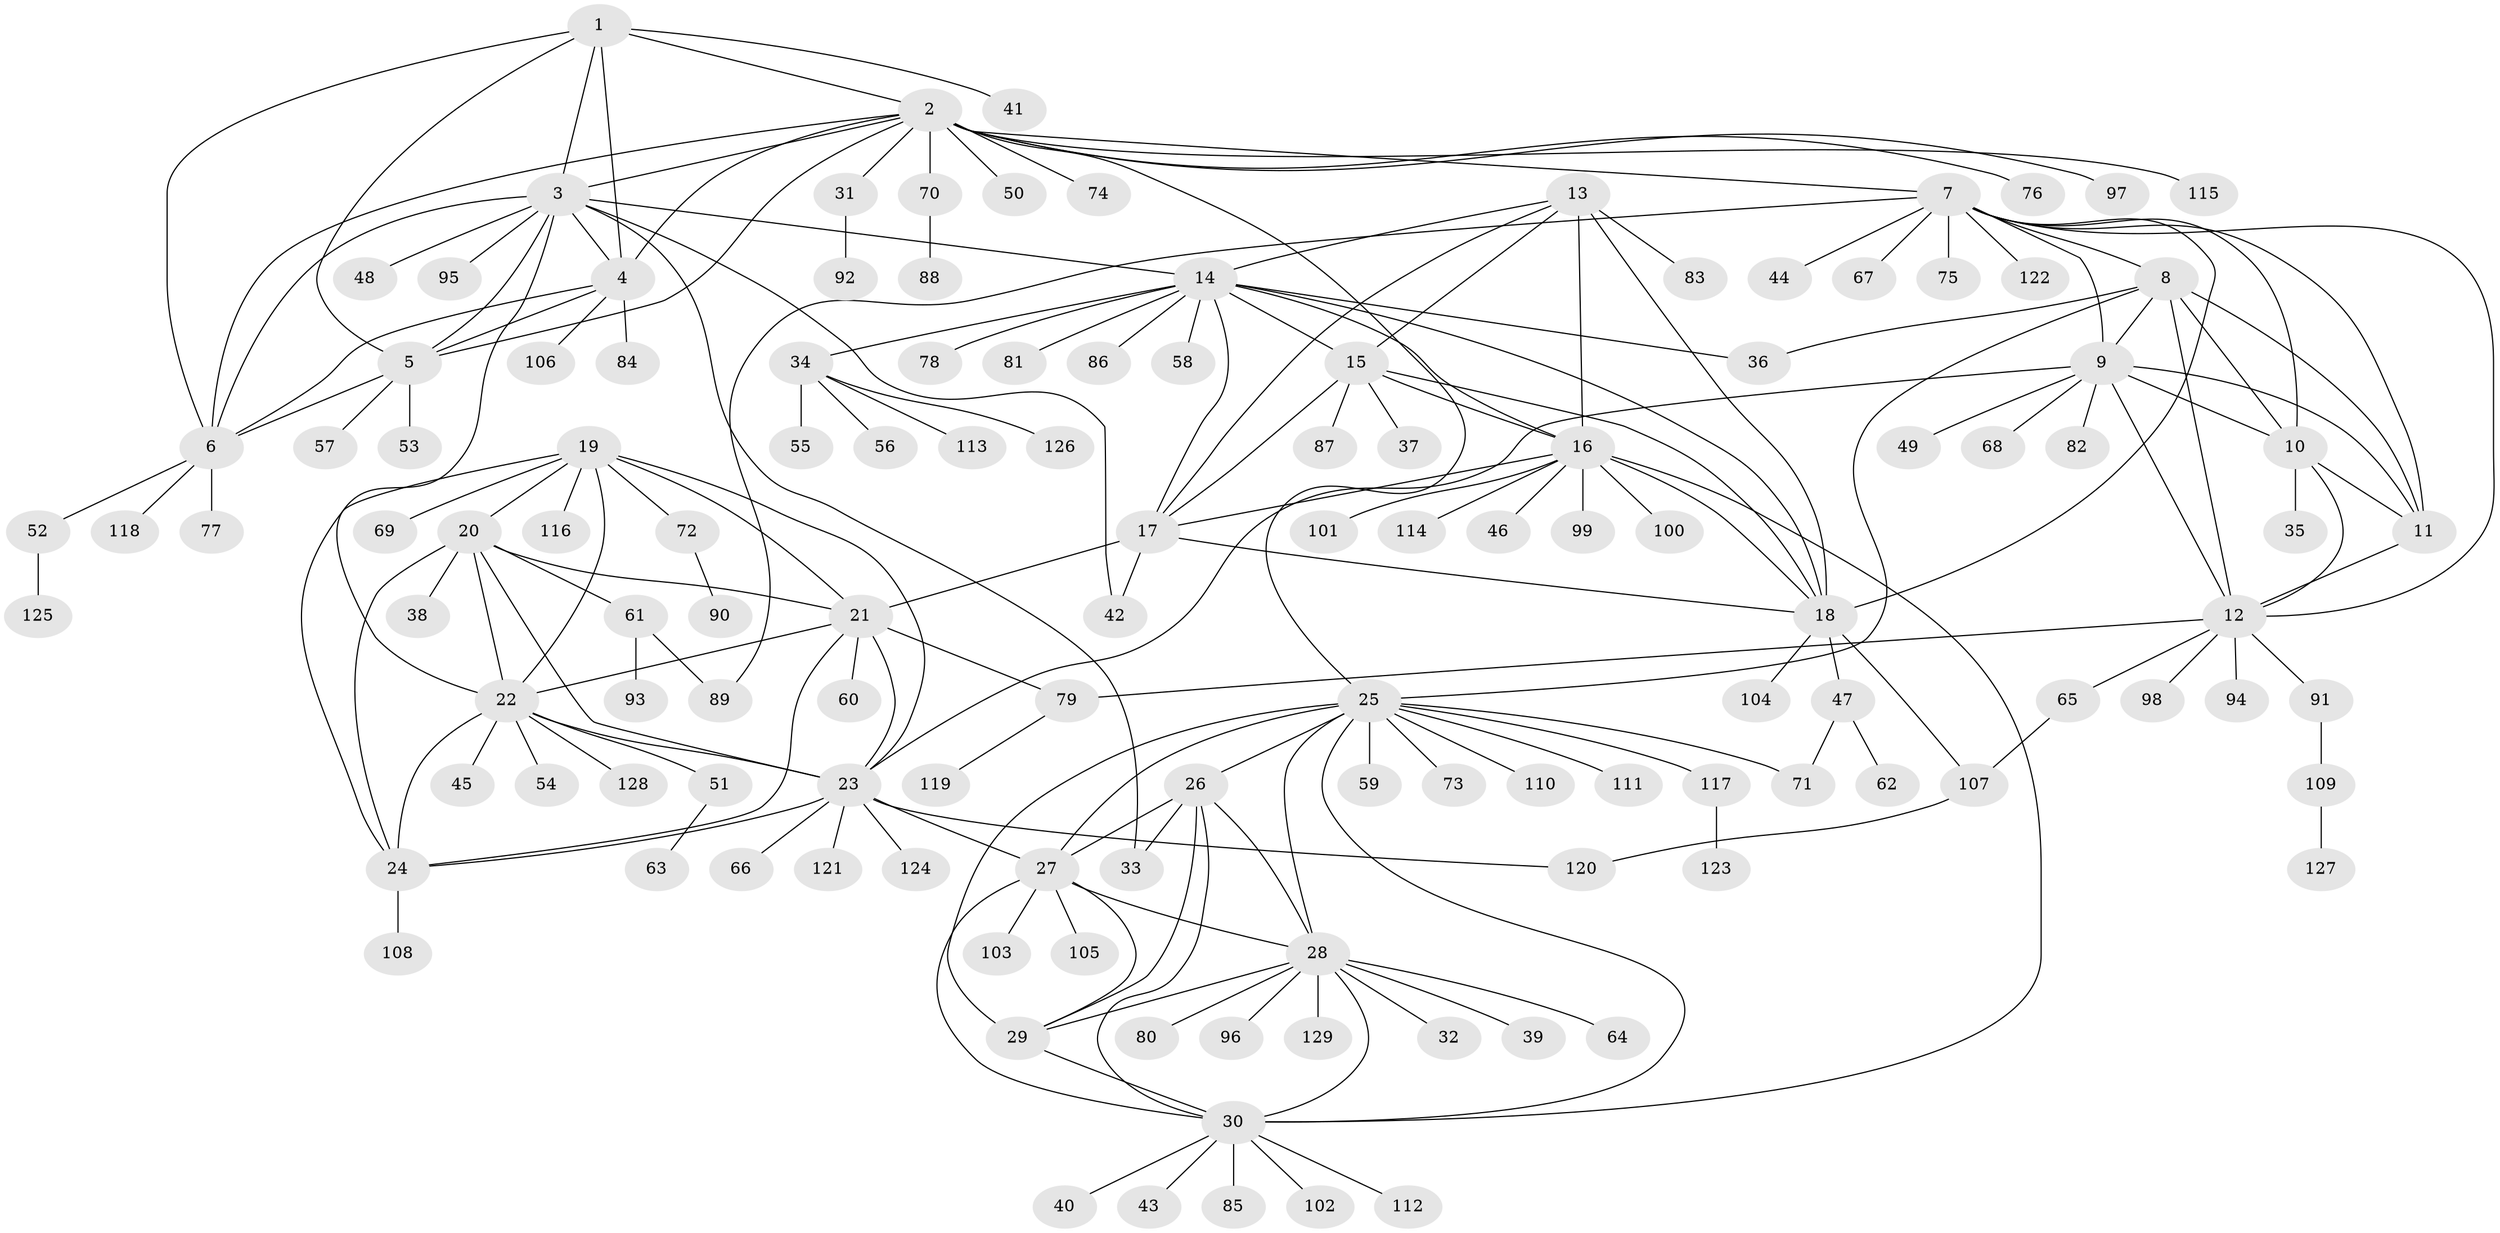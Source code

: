 // coarse degree distribution, {1: 0.6153846153846154, 4: 0.019230769230769232, 2: 0.038461538461538464, 6: 0.09615384615384616, 8: 0.038461538461538464, 9: 0.038461538461538464, 7: 0.07692307692307693, 5: 0.057692307692307696, 3: 0.019230769230769232}
// Generated by graph-tools (version 1.1) at 2025/37/03/04/25 23:37:44]
// undirected, 129 vertices, 192 edges
graph export_dot {
  node [color=gray90,style=filled];
  1;
  2;
  3;
  4;
  5;
  6;
  7;
  8;
  9;
  10;
  11;
  12;
  13;
  14;
  15;
  16;
  17;
  18;
  19;
  20;
  21;
  22;
  23;
  24;
  25;
  26;
  27;
  28;
  29;
  30;
  31;
  32;
  33;
  34;
  35;
  36;
  37;
  38;
  39;
  40;
  41;
  42;
  43;
  44;
  45;
  46;
  47;
  48;
  49;
  50;
  51;
  52;
  53;
  54;
  55;
  56;
  57;
  58;
  59;
  60;
  61;
  62;
  63;
  64;
  65;
  66;
  67;
  68;
  69;
  70;
  71;
  72;
  73;
  74;
  75;
  76;
  77;
  78;
  79;
  80;
  81;
  82;
  83;
  84;
  85;
  86;
  87;
  88;
  89;
  90;
  91;
  92;
  93;
  94;
  95;
  96;
  97;
  98;
  99;
  100;
  101;
  102;
  103;
  104;
  105;
  106;
  107;
  108;
  109;
  110;
  111;
  112;
  113;
  114;
  115;
  116;
  117;
  118;
  119;
  120;
  121;
  122;
  123;
  124;
  125;
  126;
  127;
  128;
  129;
  1 -- 2;
  1 -- 3;
  1 -- 4;
  1 -- 5;
  1 -- 6;
  1 -- 41;
  2 -- 3;
  2 -- 4;
  2 -- 5;
  2 -- 6;
  2 -- 7;
  2 -- 25;
  2 -- 31;
  2 -- 50;
  2 -- 70;
  2 -- 74;
  2 -- 76;
  2 -- 97;
  2 -- 115;
  3 -- 4;
  3 -- 5;
  3 -- 6;
  3 -- 14;
  3 -- 22;
  3 -- 33;
  3 -- 42;
  3 -- 48;
  3 -- 95;
  4 -- 5;
  4 -- 6;
  4 -- 84;
  4 -- 106;
  5 -- 6;
  5 -- 53;
  5 -- 57;
  6 -- 52;
  6 -- 77;
  6 -- 118;
  7 -- 8;
  7 -- 9;
  7 -- 10;
  7 -- 11;
  7 -- 12;
  7 -- 18;
  7 -- 44;
  7 -- 67;
  7 -- 75;
  7 -- 89;
  7 -- 122;
  8 -- 9;
  8 -- 10;
  8 -- 11;
  8 -- 12;
  8 -- 25;
  8 -- 36;
  9 -- 10;
  9 -- 11;
  9 -- 12;
  9 -- 23;
  9 -- 49;
  9 -- 68;
  9 -- 82;
  10 -- 11;
  10 -- 12;
  10 -- 35;
  11 -- 12;
  12 -- 65;
  12 -- 79;
  12 -- 91;
  12 -- 94;
  12 -- 98;
  13 -- 14;
  13 -- 15;
  13 -- 16;
  13 -- 17;
  13 -- 18;
  13 -- 83;
  14 -- 15;
  14 -- 16;
  14 -- 17;
  14 -- 18;
  14 -- 34;
  14 -- 36;
  14 -- 58;
  14 -- 78;
  14 -- 81;
  14 -- 86;
  15 -- 16;
  15 -- 17;
  15 -- 18;
  15 -- 37;
  15 -- 87;
  16 -- 17;
  16 -- 18;
  16 -- 30;
  16 -- 46;
  16 -- 99;
  16 -- 100;
  16 -- 101;
  16 -- 114;
  17 -- 18;
  17 -- 21;
  17 -- 42;
  18 -- 47;
  18 -- 104;
  18 -- 107;
  19 -- 20;
  19 -- 21;
  19 -- 22;
  19 -- 23;
  19 -- 24;
  19 -- 69;
  19 -- 72;
  19 -- 116;
  20 -- 21;
  20 -- 22;
  20 -- 23;
  20 -- 24;
  20 -- 38;
  20 -- 61;
  21 -- 22;
  21 -- 23;
  21 -- 24;
  21 -- 60;
  21 -- 79;
  22 -- 23;
  22 -- 24;
  22 -- 45;
  22 -- 51;
  22 -- 54;
  22 -- 128;
  23 -- 24;
  23 -- 27;
  23 -- 66;
  23 -- 120;
  23 -- 121;
  23 -- 124;
  24 -- 108;
  25 -- 26;
  25 -- 27;
  25 -- 28;
  25 -- 29;
  25 -- 30;
  25 -- 59;
  25 -- 71;
  25 -- 73;
  25 -- 110;
  25 -- 111;
  25 -- 117;
  26 -- 27;
  26 -- 28;
  26 -- 29;
  26 -- 30;
  26 -- 33;
  27 -- 28;
  27 -- 29;
  27 -- 30;
  27 -- 103;
  27 -- 105;
  28 -- 29;
  28 -- 30;
  28 -- 32;
  28 -- 39;
  28 -- 64;
  28 -- 80;
  28 -- 96;
  28 -- 129;
  29 -- 30;
  30 -- 40;
  30 -- 43;
  30 -- 85;
  30 -- 102;
  30 -- 112;
  31 -- 92;
  34 -- 55;
  34 -- 56;
  34 -- 113;
  34 -- 126;
  47 -- 62;
  47 -- 71;
  51 -- 63;
  52 -- 125;
  61 -- 89;
  61 -- 93;
  65 -- 107;
  70 -- 88;
  72 -- 90;
  79 -- 119;
  91 -- 109;
  107 -- 120;
  109 -- 127;
  117 -- 123;
}
